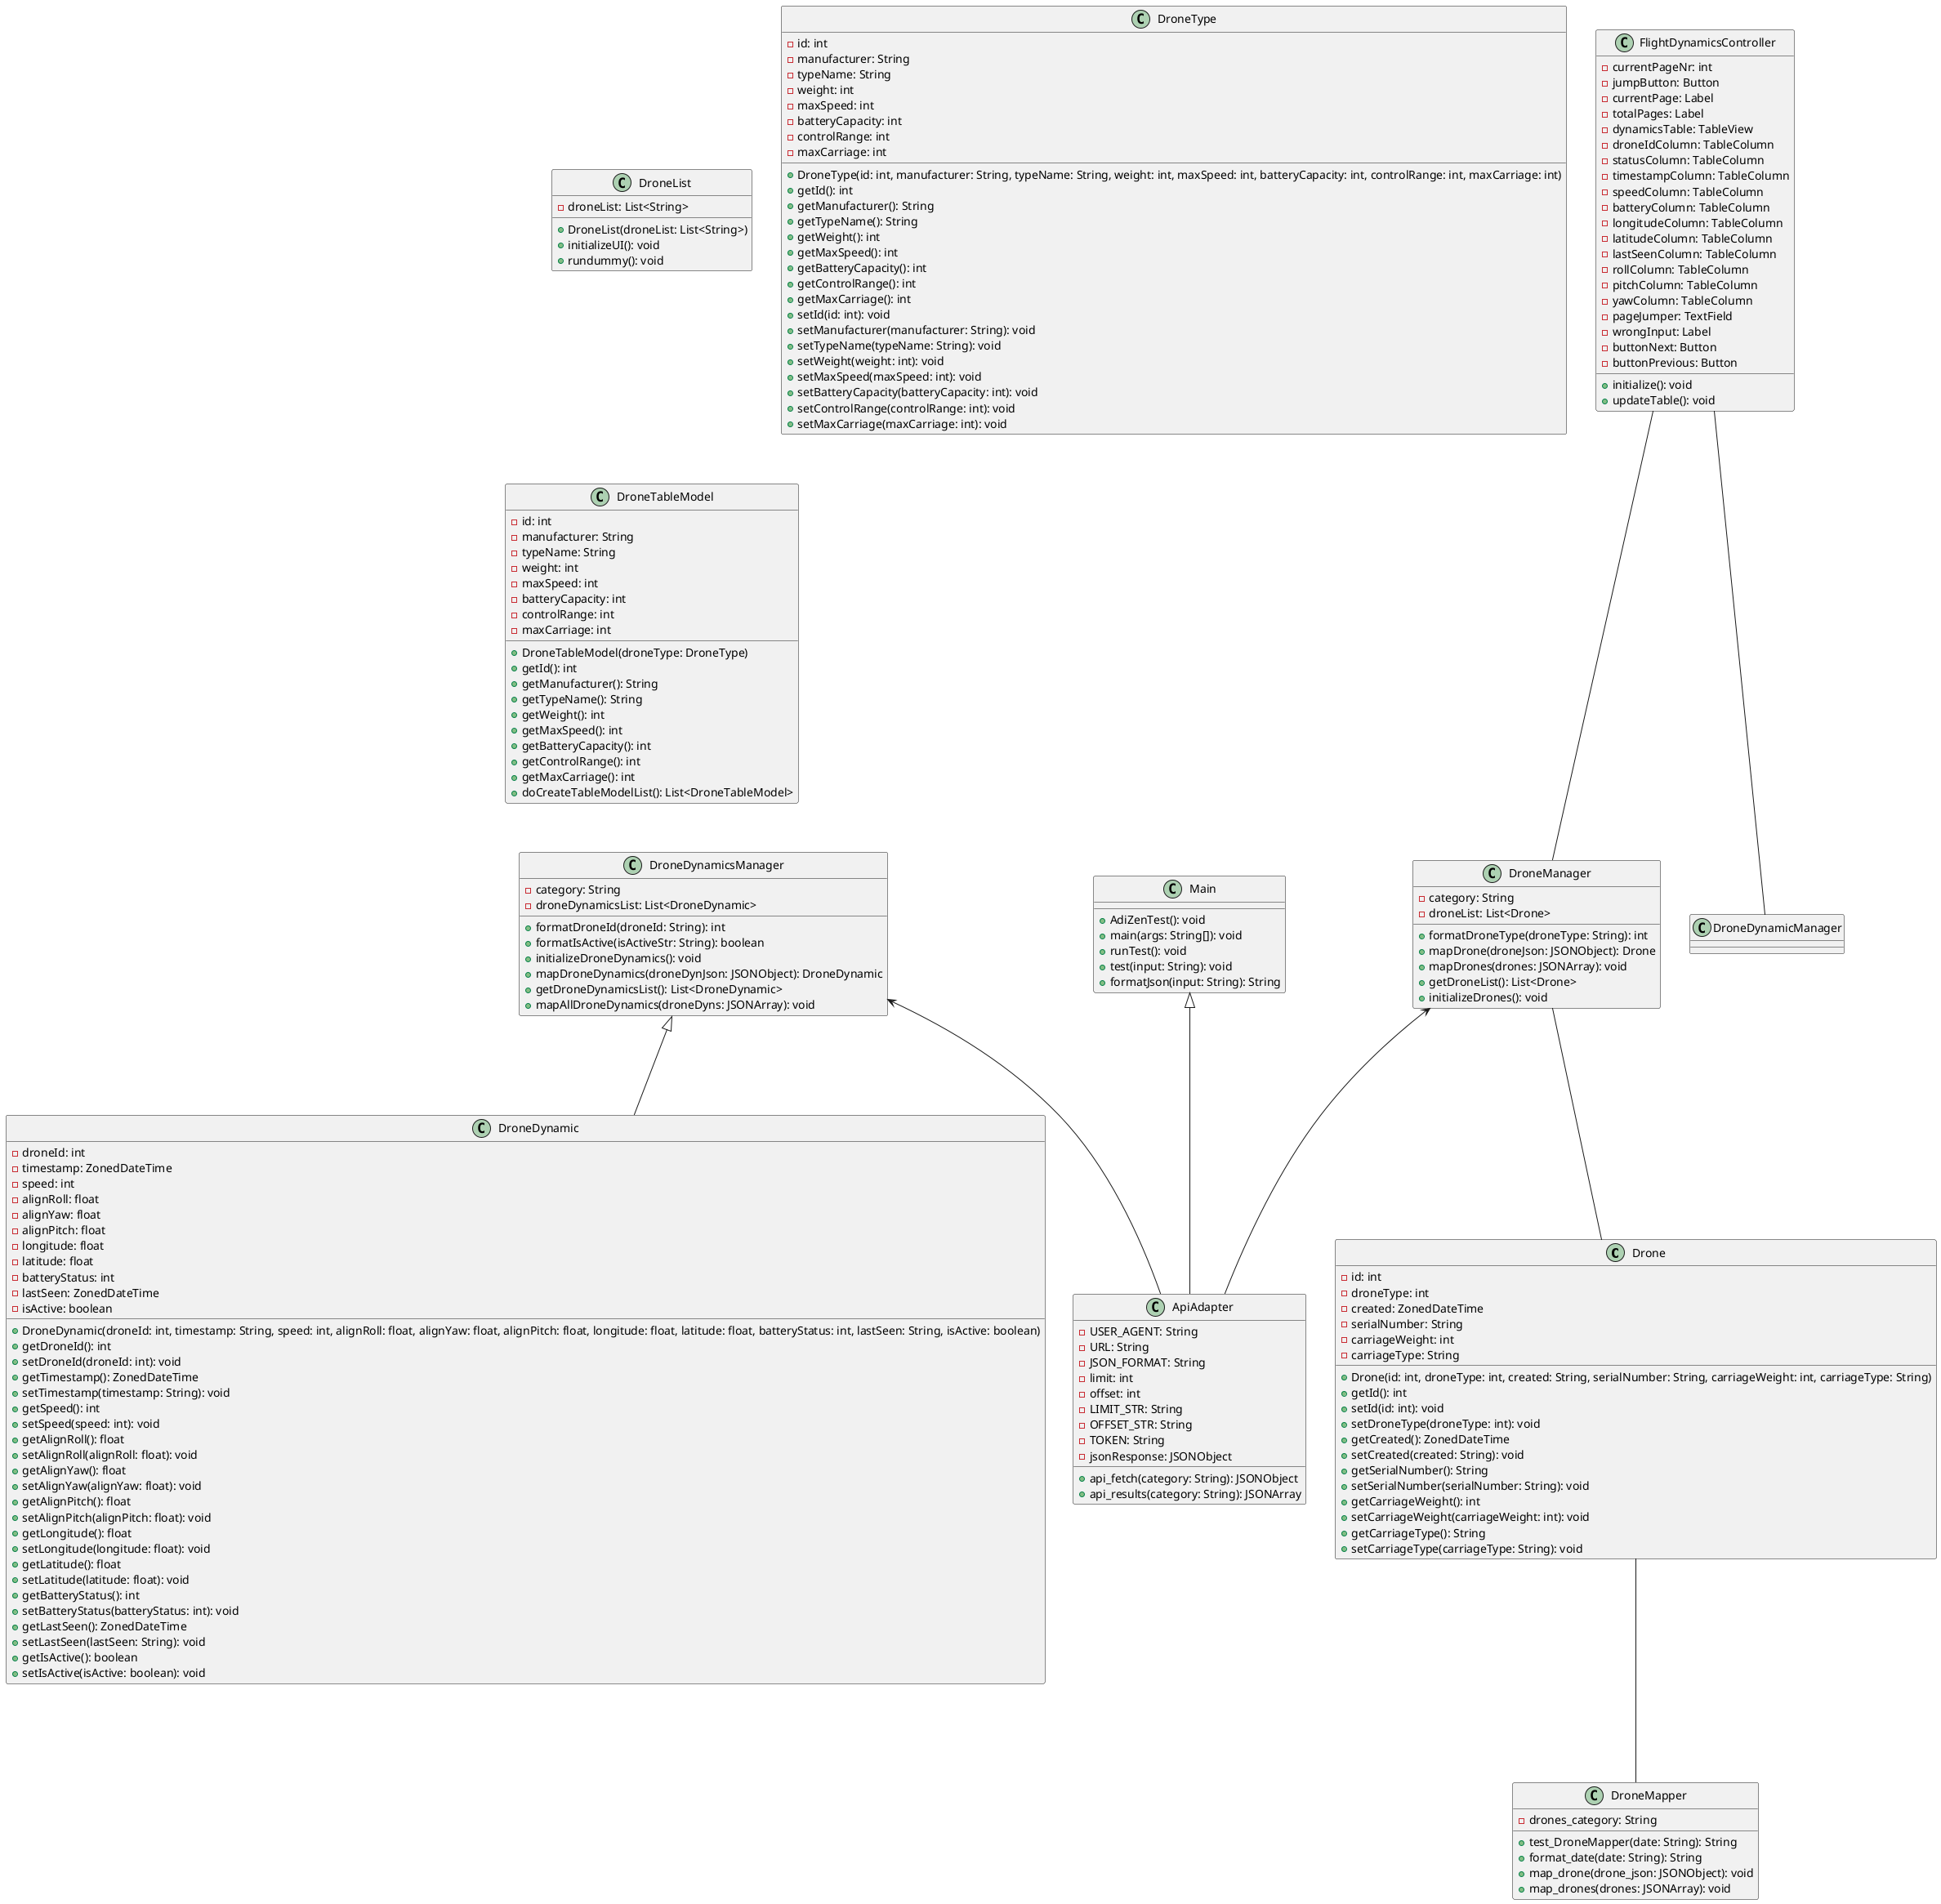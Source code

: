 @startuml

class Drone {
    -id: int
    -droneType: int
    -created: ZonedDateTime
    -serialNumber: String
    -carriageWeight: int
    -carriageType: String

    +Drone(id: int, droneType: int, created: String, serialNumber: String, carriageWeight: int, carriageType: String)
    +getId(): int
    +setId(id: int): void
    +setDroneType(droneType: int): void
    +getCreated(): ZonedDateTime
    +setCreated(created: String): void
    +getSerialNumber(): String
    +setSerialNumber(serialNumber: String): void
    +getCarriageWeight(): int
    +setCarriageWeight(carriageWeight: int): void
    +getCarriageType(): String
    +setCarriageType(carriageType: String): void
}

class DroneDynamic {
    -droneId: int
    -timestamp: ZonedDateTime
    -speed: int
    -alignRoll: float
    -alignYaw: float
    -alignPitch: float
    -longitude: float
    -latitude: float
    -batteryStatus: int
    -lastSeen: ZonedDateTime
    -isActive: boolean

    +DroneDynamic(droneId: int, timestamp: String, speed: int, alignRoll: float, alignYaw: float, alignPitch: float, longitude: float, latitude: float, batteryStatus: int, lastSeen: String, isActive: boolean)
    +getDroneId(): int
    +setDroneId(droneId: int): void
    +getTimestamp(): ZonedDateTime
    +setTimestamp(timestamp: String): void
    +getSpeed(): int
    +setSpeed(speed: int): void
    +getAlignRoll(): float
    +setAlignRoll(alignRoll: float): void
    +getAlignYaw(): float
    +setAlignYaw(alignYaw: float): void
    +getAlignPitch(): float
    +setAlignPitch(alignPitch: float): void
    +getLongitude(): float
    +setLongitude(longitude: float): void
    +getLatitude(): float
    +setLatitude(latitude: float): void
    +getBatteryStatus(): int
    +setBatteryStatus(batteryStatus: int): void
    +getLastSeen(): ZonedDateTime
    +setLastSeen(lastSeen: String): void
    +getIsActive(): boolean
    +setIsActive(isActive: boolean): void
}

class DroneManager {
    -category: String
    -droneList: List<Drone>

    +formatDroneType(droneType: String): int
    +mapDrone(droneJson: JSONObject): Drone
    +mapDrones(drones: JSONArray): void
    +getDroneList(): List<Drone>
    +initializeDrones(): void
}

class DroneDynamicsManager {
    -category: String
    -droneDynamicsList: List<DroneDynamic>

    +formatDroneId(droneId: String): int
    +formatIsActive(isActiveStr: String): boolean
    +initializeDroneDynamics(): void
    +mapDroneDynamics(droneDynJson: JSONObject): DroneDynamic
    +getDroneDynamicsList(): List<DroneDynamic>
    +mapAllDroneDynamics(droneDyns: JSONArray): void
}

class DroneList {
    -droneList: List<String>

    +DroneList(droneList: List<String>)
    +initializeUI(): void
    +rundummy(): void
}

class DroneType {
    -id: int
    -manufacturer: String
    -typeName: String
    -weight: int
    -maxSpeed: int
    -batteryCapacity: int
    -controlRange: int
    -maxCarriage: int

    +DroneType(id: int, manufacturer: String, typeName: String, weight: int, maxSpeed: int, batteryCapacity: int, controlRange: int, maxCarriage: int)
    +getId(): int
    +getManufacturer(): String
    +getTypeName(): String
    +getWeight(): int
    +getMaxSpeed(): int
    +getBatteryCapacity(): int
    +getControlRange(): int
    +getMaxCarriage(): int
    +setId(id: int): void
    +setManufacturer(manufacturer: String): void
    +setTypeName(typeName: String): void
    +setWeight(weight: int): void
    +setMaxSpeed(maxSpeed: int): void
    +setBatteryCapacity(batteryCapacity: int): void
    +setControlRange(controlRange: int): void
    +setMaxCarriage(maxCarriage: int): void
}

class ApiAdapter {
    -USER_AGENT: String
    -URL: String
    -JSON_FORMAT: String
    -limit: int
    -offset: int
    -LIMIT_STR: String
    -OFFSET_STR: String
    -TOKEN: String
    -jsonResponse: JSONObject

    +api_fetch(category: String): JSONObject
    +api_results(category: String): JSONArray
}

class DroneMapper {
    -drones_category: String

    +test_DroneMapper(date: String): String
    +format_date(date: String): String
    +map_drone(drone_json: JSONObject): void
    +map_drones(drones: JSONArray): void
}

class DroneTableModel {
    -id: int
    -manufacturer: String
    -typeName: String
    -weight: int
    -maxSpeed: int
    -batteryCapacity: int
    -controlRange: int
    -maxCarriage: int

    +DroneTableModel(droneType: DroneType)
    +getId(): int
    +getManufacturer(): String
    +getTypeName(): String
    +getWeight(): int
    +getMaxSpeed(): int
    +getBatteryCapacity(): int
    +getControlRange(): int
    +getMaxCarriage(): int
    +doCreateTableModelList(): List<DroneTableModel>
}

class FlightDynamicsController {
    -currentPageNr: int
    -jumpButton: Button
    -currentPage: Label
    -totalPages: Label
    -dynamicsTable: TableView
    -droneIdColumn: TableColumn
    -statusColumn: TableColumn
    -timestampColumn: TableColumn
    -speedColumn: TableColumn
    -batteryColumn: TableColumn
    -longitudeColumn: TableColumn
    -latitudeColumn: TableColumn
    -lastSeenColumn: TableColumn
    -rollColumn: TableColumn
    -pitchColumn: TableColumn
    -yawColumn: TableColumn
    -pageJumper: TextField
    -wrongInput: Label
    -buttonNext: Button
    -buttonPrevious: Button

    +initialize(): void
    +updateTable(): void
}

class Main {
    +AdiZenTest(): void
    +main(args: String[]): void
    +runTest(): void
    +test(input: String): void
    +formatJson(input: String): String
}

DroneManager <--- ApiAdapter
DroneManager --- Drone
DroneDynamicsManager <--- ApiAdapter
DroneDynamicsManager <|--- DroneDynamic
Main <|--- ApiAdapter
Drone --- DroneMapper
FlightDynamicsController --- DroneManager
FlightDynamicsController --- DroneDynamicManager

@enduml

